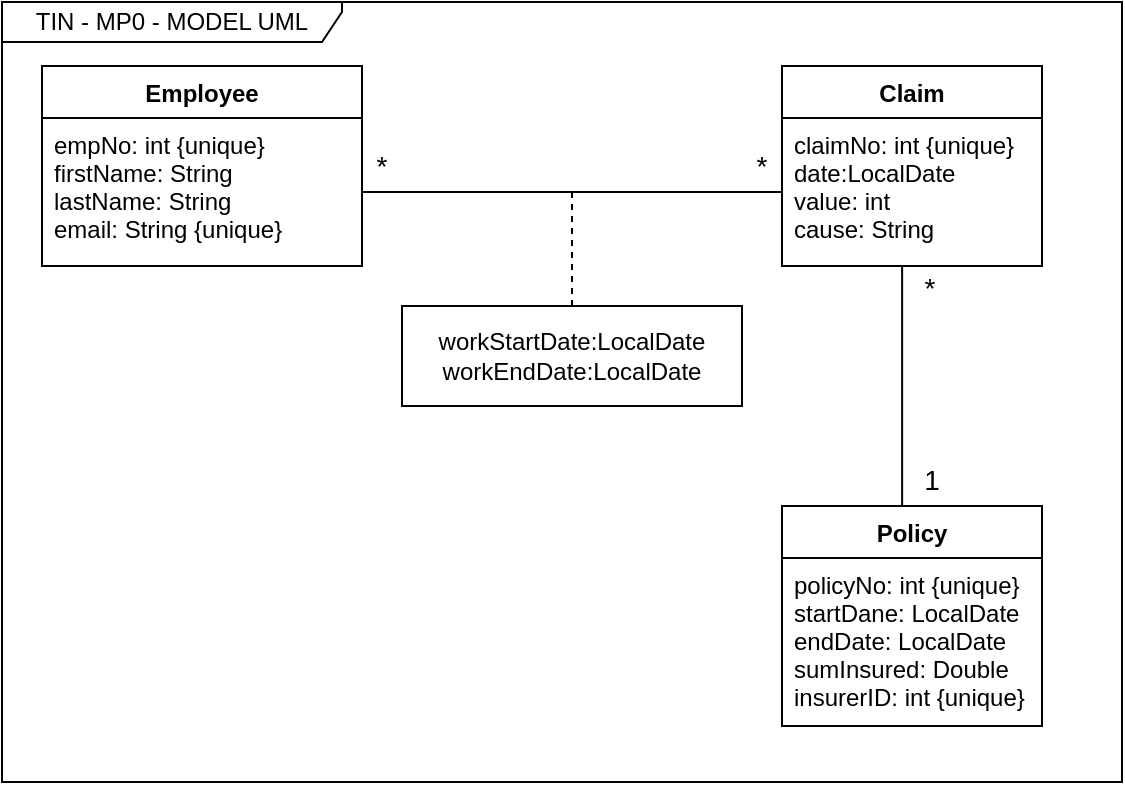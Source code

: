 <mxfile version="13.7.9" type="device"><diagram name="Page-1" id="c4acf3e9-155e-7222-9cf6-157b1a14988f"><mxGraphModel dx="868" dy="511" grid="1" gridSize="10" guides="1" tooltips="1" connect="1" arrows="1" fold="1" page="1" pageScale="1" pageWidth="583" pageHeight="413" background="#ffffff" math="0" shadow="0"><root><mxCell id="0"/><mxCell id="1" parent="0"/><mxCell id="_YLrvctp6QlNhVUvB60_-7" value="TIN - MP0 - MODEL UML" style="shape=umlFrame;whiteSpace=wrap;html=1;width=170;height=20;" vertex="1" parent="1"><mxGeometry x="10" y="10" width="560" height="390" as="geometry"/></mxCell><mxCell id="e32fIgHnfxsMGtu90Yqh-20" value="" style="endArrow=none;html=1;exitX=1;exitY=0.5;exitDx=0;exitDy=0;entryX=0;entryY=0.5;entryDx=0;entryDy=0;" parent="1" source="e32fIgHnfxsMGtu90Yqh-6" target="e32fIgHnfxsMGtu90Yqh-12" edge="1"><mxGeometry width="50" height="50" relative="1" as="geometry"><mxPoint x="440" y="22" as="sourcePoint"/><mxPoint x="490" y="-28" as="targetPoint"/></mxGeometry></mxCell><mxCell id="e32fIgHnfxsMGtu90Yqh-21" value="&lt;font style=&quot;font-size: 14px&quot;&gt;*&lt;/font&gt;" style="text;html=1;strokeColor=none;fillColor=none;align=center;verticalAlign=middle;whiteSpace=wrap;rounded=0;" parent="1" vertex="1"><mxGeometry x="180" y="82" width="40" height="20" as="geometry"/></mxCell><mxCell id="e32fIgHnfxsMGtu90Yqh-22" value="&lt;font style=&quot;font-size: 14px&quot;&gt;*&lt;/font&gt;" style="text;html=1;strokeColor=none;fillColor=none;align=center;verticalAlign=middle;whiteSpace=wrap;rounded=0;" parent="1" vertex="1"><mxGeometry x="370" y="82" width="40" height="20" as="geometry"/></mxCell><mxCell id="e32fIgHnfxsMGtu90Yqh-23" value="workStartDate:LocalDate&lt;br&gt;workEndDate:LocalDate" style="rounded=0;whiteSpace=wrap;html=1;" parent="1" vertex="1"><mxGeometry x="210" y="162" width="170" height="50" as="geometry"/></mxCell><mxCell id="e32fIgHnfxsMGtu90Yqh-24" value="" style="endArrow=none;dashed=1;html=1;exitX=0.5;exitY=0;exitDx=0;exitDy=0;" parent="1" source="e32fIgHnfxsMGtu90Yqh-23" edge="1"><mxGeometry width="50" height="50" relative="1" as="geometry"><mxPoint x="320" y="92" as="sourcePoint"/><mxPoint x="295" y="102" as="targetPoint"/></mxGeometry></mxCell><mxCell id="_YLrvctp6QlNhVUvB60_-3" value="" style="endArrow=none;html=1;entryX=0.462;entryY=1;entryDx=0;entryDy=0;entryPerimeter=0;exitX=0.462;exitY=0.002;exitDx=0;exitDy=0;exitPerimeter=0;" edge="1" parent="1" source="_YLrvctp6QlNhVUvB60_-1" target="e32fIgHnfxsMGtu90Yqh-12"><mxGeometry width="50" height="50" relative="1" as="geometry"><mxPoint x="460" y="264" as="sourcePoint"/><mxPoint x="380" y="202" as="targetPoint"/></mxGeometry></mxCell><mxCell id="_YLrvctp6QlNhVUvB60_-4" value="&lt;font style=&quot;font-size: 14px&quot;&gt;*&lt;/font&gt;" style="text;html=1;strokeColor=none;fillColor=none;align=center;verticalAlign=middle;whiteSpace=wrap;rounded=0;" vertex="1" parent="1"><mxGeometry x="454" y="143" width="40" height="20" as="geometry"/></mxCell><mxCell id="_YLrvctp6QlNhVUvB60_-5" value="&lt;font style=&quot;font-size: 14px&quot;&gt;1&lt;/font&gt;" style="text;html=1;strokeColor=none;fillColor=none;align=center;verticalAlign=middle;whiteSpace=wrap;rounded=0;" vertex="1" parent="1"><mxGeometry x="455" y="239" width="40" height="20" as="geometry"/></mxCell><mxCell id="e32fIgHnfxsMGtu90Yqh-5" value="Employee" style="swimlane;fontStyle=1;align=center;verticalAlign=top;childLayout=stackLayout;horizontal=1;startSize=26;horizontalStack=0;resizeParent=1;resizeParentMax=0;resizeLast=0;collapsible=1;marginBottom=0;" parent="1" vertex="1"><mxGeometry x="30" y="42" width="160" height="100" as="geometry"/></mxCell><mxCell id="e32fIgHnfxsMGtu90Yqh-6" value="empNo: int {unique}&#10;firstName: String&#10;lastName: String&#10;email: String {unique}" style="text;strokeColor=none;fillColor=none;align=left;verticalAlign=top;spacingLeft=4;spacingRight=4;overflow=hidden;rotatable=0;points=[[0,0.5],[1,0.5]];portConstraint=eastwest;" parent="e32fIgHnfxsMGtu90Yqh-5" vertex="1"><mxGeometry y="26" width="160" height="74" as="geometry"/></mxCell><mxCell id="e32fIgHnfxsMGtu90Yqh-11" value="Claim" style="swimlane;fontStyle=1;align=center;verticalAlign=top;childLayout=stackLayout;horizontal=1;startSize=26;horizontalStack=0;resizeParent=1;resizeParentMax=0;resizeLast=0;collapsible=1;marginBottom=0;" parent="1" vertex="1"><mxGeometry x="400" y="42" width="130" height="100" as="geometry"/></mxCell><mxCell id="e32fIgHnfxsMGtu90Yqh-12" value="claimNo: int {unique}&#10;date:LocalDate&#10;value: int&#10;cause: String&#10;&#10;" style="text;strokeColor=none;fillColor=none;align=left;verticalAlign=top;spacingLeft=4;spacingRight=4;overflow=hidden;rotatable=0;points=[[0,0.5],[1,0.5]];portConstraint=eastwest;" parent="e32fIgHnfxsMGtu90Yqh-11" vertex="1"><mxGeometry y="26" width="130" height="74" as="geometry"/></mxCell><mxCell id="_YLrvctp6QlNhVUvB60_-1" value="Policy" style="swimlane;fontStyle=1;align=center;verticalAlign=top;childLayout=stackLayout;horizontal=1;startSize=26;horizontalStack=0;resizeParent=1;resizeParentMax=0;resizeLast=0;collapsible=1;marginBottom=0;" vertex="1" parent="1"><mxGeometry x="400" y="262" width="130" height="110" as="geometry"/></mxCell><mxCell id="_YLrvctp6QlNhVUvB60_-2" value="policyNo: int {unique}&#10;startDane: LocalDate&#10;endDate: LocalDate&#10;sumInsured: Double&#10;insurerID: int {unique}&#10;&#10;&#10;" style="text;strokeColor=none;fillColor=none;align=left;verticalAlign=top;spacingLeft=4;spacingRight=4;overflow=hidden;rotatable=0;points=[[0,0.5],[1,0.5]];portConstraint=eastwest;" vertex="1" parent="_YLrvctp6QlNhVUvB60_-1"><mxGeometry y="26" width="130" height="84" as="geometry"/></mxCell></root></mxGraphModel></diagram></mxfile>